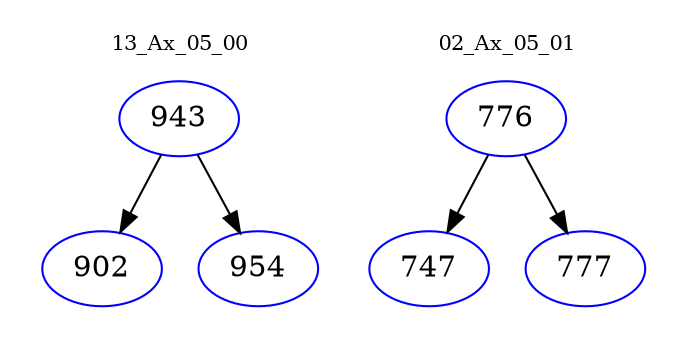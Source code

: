 digraph{
subgraph cluster_0 {
color = white
label = "13_Ax_05_00";
fontsize=10;
T0_943 [label="943", color="blue"]
T0_943 -> T0_902 [color="black"]
T0_902 [label="902", color="blue"]
T0_943 -> T0_954 [color="black"]
T0_954 [label="954", color="blue"]
}
subgraph cluster_1 {
color = white
label = "02_Ax_05_01";
fontsize=10;
T1_776 [label="776", color="blue"]
T1_776 -> T1_747 [color="black"]
T1_747 [label="747", color="blue"]
T1_776 -> T1_777 [color="black"]
T1_777 [label="777", color="blue"]
}
}
